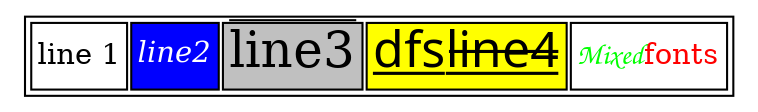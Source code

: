 digraph structs {
    node [shape=plaintext];

    struct1 [label=<<TABLE>
			<TR>
        <TD>line 1</TD>
        <TD BGCOLOR="blue"><I><FONT COLOR="white">line2</FONT></I></TD>
        <TD BGCOLOR="gray"><FONT POINT-SIZE="24.0"><O>line3</O></FONT></TD>
        <TD BGCOLOR="yellow"><FONT POINT-SIZE="24.0" FACE="ambrosia"><U>dfs<S>line4</S></U></FONT></TD>
        <TD>
          <TABLE CELLPADDING="0" BORDER="0" CELLSPACING="0">
						<TR>
							<TD><FONT COLOR="green" FACE="Cursive">Mixed</FONT></TD>
							<TD><FONT COLOR="red">fonts</FONT></TD>
						</TR>
          </TABLE>
        </TD>
      </TR>
    </TABLE>>];
}